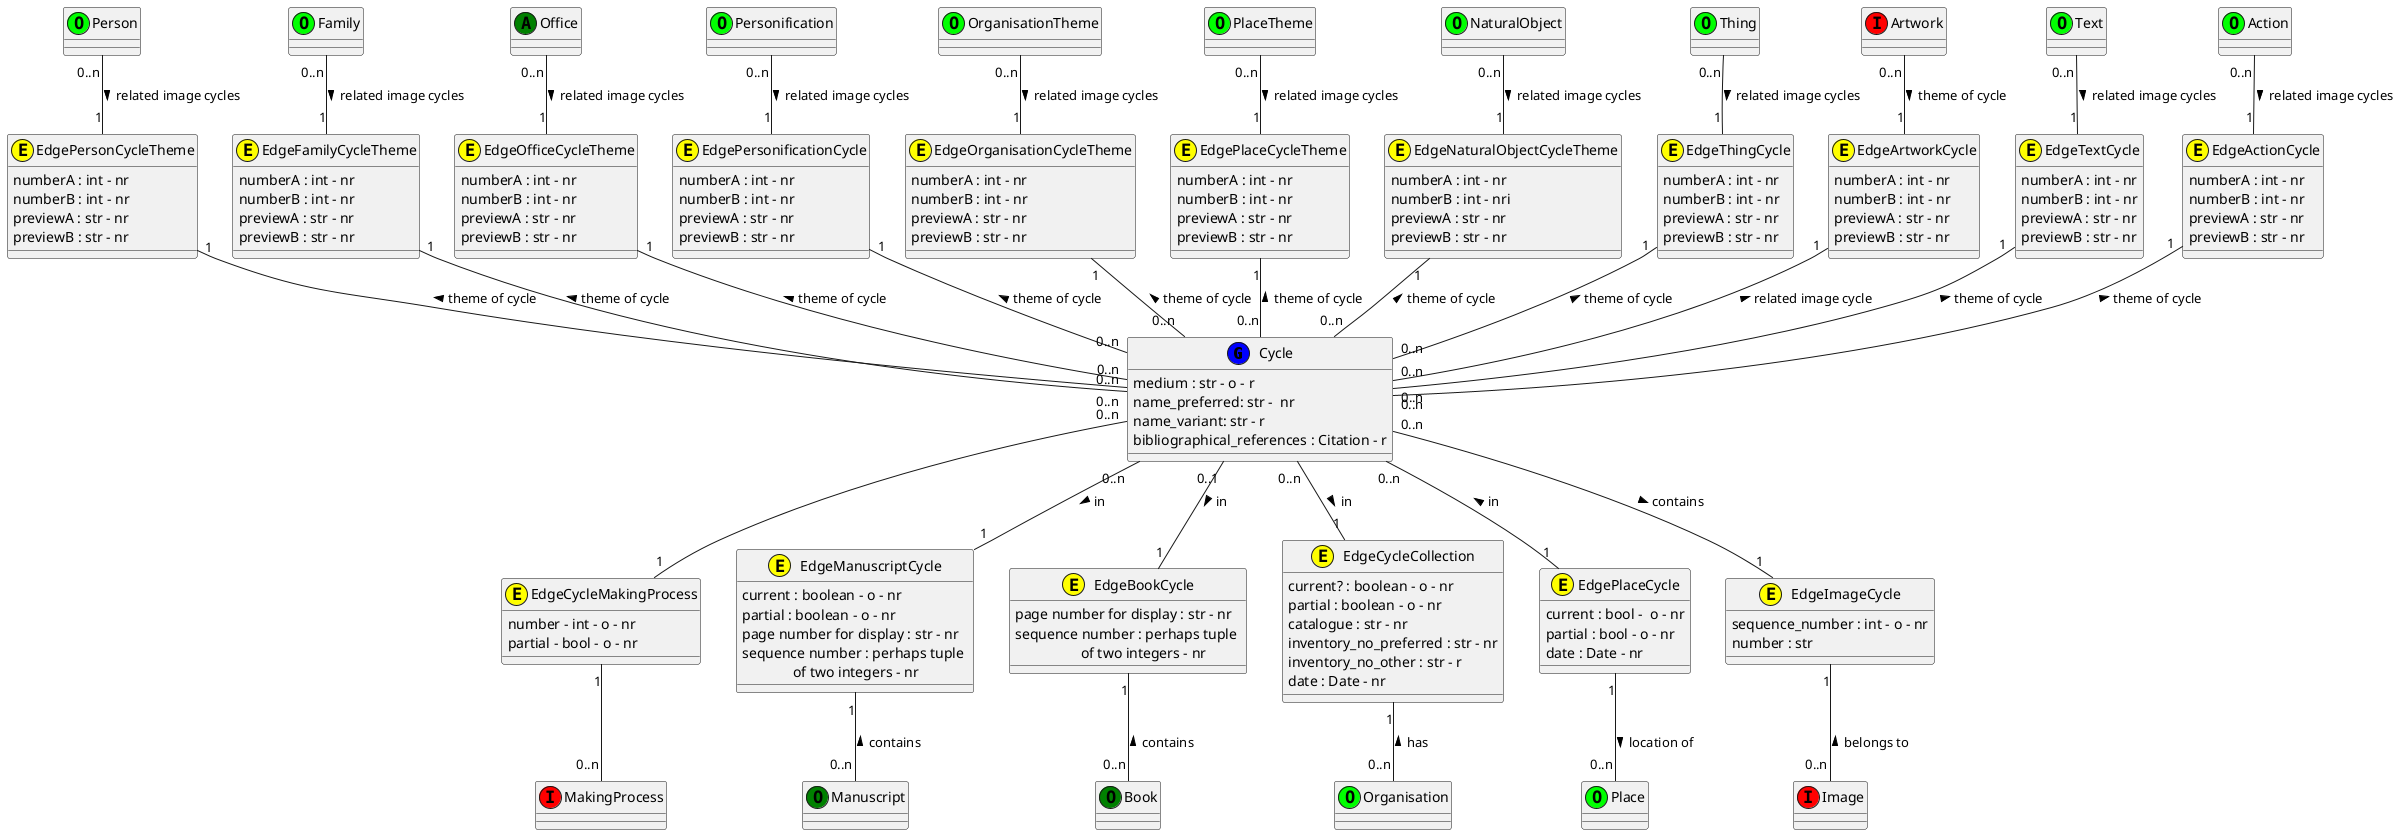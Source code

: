 @startuml Cycle

class Cycle <<(G,blue)>>
Cycle : medium : str - o - r
Cycle : name_preferred: str -  nr 
Cycle : name_variant: str - r
Cycle : bibliographical_references : Citation - r
class MakingProcess

class Person <<(O,lime)>>

class Family <<(O,lime)>>

class Office <<(A,green)>>

class Personification <<(O,lime)>>

class Organisation <<(O,lime)>>

class OrganisationTheme <<(O,lime)>>

class Place <<(O,lime)>>

class PlaceTheme <<(O,lime)>>

class NaturalObject <<(O,lime)>>

class Thing <<(O,lime)>>

class Artwork <<(I,red)>>

class Text <<(O,lime)>>

class Action <<(O,lime)>>

class MakingProcess <<(I,red)>>

class Manuscript <<(O,green)>>

class Book <<(O,green)>>

class Image <<(I,red)>>

class EdgePersonCycleTheme <<(E,yellow)>>
EdgePersonCycleTheme : numberA : int - nr
EdgePersonCycleTheme : numberB : int - nr
EdgePersonCycleTheme : previewA : str - nr
EdgePersonCycleTheme : previewB : str - nr

class EdgeFamilyCycleTheme <<(E,yellow)>>
EdgeFamilyCycleTheme : numberA : int - nr
EdgeFamilyCycleTheme : numberB : int - nr
EdgeFamilyCycleTheme : previewA : str - nr
EdgeFamilyCycleTheme : previewB : str - nr

class EdgeOfficeCycleTheme <<(E,yellow)>>
EdgeOfficeCycleTheme : numberA : int - nr
EdgeOfficeCycleTheme : numberB : int - nr
EdgeOfficeCycleTheme : previewA : str - nr
EdgeOfficeCycleTheme : previewB : str - nr

class EdgePersonificationCycle  <<(E,yellow)>>
EdgePersonificationCycle : numberA : int - nr
EdgePersonificationCycle : numberB : int - nr
EdgePersonificationCycle : previewA : str - nr
EdgePersonificationCycle : previewB : str - nr

class EdgeOrganisationCycleTheme  <<(E,yellow)>>
EdgeOrganisationCycleTheme : numberA : int - nr
EdgeOrganisationCycleTheme : numberB : int - nr
EdgeOrganisationCycleTheme : previewA : str - nr
EdgeOrganisationCycleTheme : previewB : str - nr

class EdgePlaceCycleTheme  <<(E,yellow)>>
EdgePlaceCycleTheme : numberA : int - nr
EdgePlaceCycleTheme : numberB : int - nr
EdgePlaceCycleTheme : previewA : str - nr
EdgePlaceCycleTheme : previewB : str - nr

class EdgeNaturalObjectCycleTheme  <<(E,yellow)>>
EdgeNaturalObjectCycleTheme : numberA : int - nr
EdgeNaturalObjectCycleTheme : numberB : int - nri
EdgeNaturalObjectCycleTheme : previewA : str - nr
EdgeNaturalObjectCycleTheme : previewB : str - nr

class EdgeThingCycle  <<(E,yellow)>>
EdgeThingCycle : numberA : int - nr
EdgeThingCycle : numberB : int - nr
EdgeThingCycle : previewA : str - nr
EdgeThingCycle : previewB : str - nr

class EdgeArtworkCycle << (E,yellow) >>
EdgeArtworkCycle : numberA : int - nr
EdgeArtworkCycle : numberB : int - nr
EdgeArtworkCycle : previewA : str - nr
EdgeArtworkCycle : previewB : str - nr

class EdgeTextCycle <<(E,yellow)>>
EdgeTextCycle : numberA : int - nr
EdgeTextCycle : numberB : int - nr
EdgeTextCycle : previewA : str - nr
EdgeTextCycle : previewB : str - nr

class EdgeActionCycle  <<(E,yellow)>>
EdgeActionCycle : numberA : int - nr
EdgeActionCycle : numberB : int - nr
EdgeActionCycle : previewA : str - nr
EdgeActionCycle : previewB : str - nr

class EdgeCycleMakingProcess  <<(E,yellow)>>
EdgeCycleMakingProcess : number - int - o - nr
EdgeCycleMakingProcess : partial - bool - o - nr

class EdgeManuscriptCycle  <<(E,yellow)>>
EdgeManuscriptCycle : current : boolean - o - nr
EdgeManuscriptCycle : partial : boolean - o - nr
EdgeManuscriptCycle : page number for display : str - nr
EdgeManuscriptCycle : sequence number : perhaps tuple \n              of two integers - nr

class EdgeBookCycle  <<(E,yellow)>>
EdgeBookCycle : page number for display : str - nr
EdgeBookCycle : sequence number : perhaps tuple \n                  of two integers - nr

class EdgeCycleCollection  <<(E,yellow)>>
EdgeCycleCollection : current? : boolean - o - nr
EdgeCycleCollection : partial : boolean - o - nr
EdgeCycleCollection : catalogue : str - nr
EdgeCycleCollection : inventory_no_preferred : str - nr
EdgeCycleCollection : inventory_no_other : str - r
EdgeCycleCollection : date : Date - nr

class EdgePlaceCycle  <<(E,yellow)>>
EdgePlaceCycle : current : bool -  o - nr
EdgePlaceCycle : partial : bool - o - nr
EdgePlaceCycle : date : Date - nr

class EdgeImageCycle <<(E,yellow)>>
EdgeImageCycle : sequence_number : int - o - nr
EdgeImageCycle : number : str




Person "0..n" -- "1" EdgePersonCycleTheme : related image cycles >
EdgePersonCycleTheme "1" -- "0..n" Cycle : theme of cycle <

Family "0..n" -- "1" EdgeFamilyCycleTheme : related image cycles >
EdgeFamilyCycleTheme "1" -- "0..n" Cycle : theme of cycle <

Personification "0..n" -- "1" EdgePersonificationCycle : related image cycles >
EdgePersonificationCycle "1" -- "0..n" Cycle : theme of cycle <

Office "0..n" -- "1" EdgeOfficeCycleTheme : related image cycles >
EdgeOfficeCycleTheme "1" -- "0..n" Cycle : theme of cycle <

OrganisationTheme "0..n" -- "1" EdgeOrganisationCycleTheme : related image cycles >
EdgeOrganisationCycleTheme "1" -- "0..n" Cycle : theme of cycle <

PlaceTheme "0..n" -- "1" EdgePlaceCycleTheme : related image cycles >
EdgePlaceCycleTheme "1" -- "0..n" Cycle : theme of cycle <

NaturalObject "0..n" -- "1" EdgeNaturalObjectCycleTheme : related image cycles >
EdgeNaturalObjectCycleTheme "1" -- "0..n" Cycle : theme of cycle <

Thing "0..n" -- "1" EdgeThingCycle : related image cycles >
EdgeThingCycle "1" -- "0..n" Cycle : theme of cycle <

Artwork "0..n" -- "1" EdgeArtworkCycle : theme of cycle >
EdgeArtworkCycle "1" -- "0..n" Cycle : related image cycle <

Text "0..n" -- "1" EdgeTextCycle : related image cycles >
EdgeTextCycle "1" -- "0..n" Cycle : theme of cycle <

Action "0..n" -- "1" EdgeActionCycle : related image cycles >
EdgeActionCycle "1" -- "0..n" Cycle : theme of cycle <

Cycle "0..n" -- "1" EdgeCycleMakingProcess 
EdgeCycleMakingProcess "1" -- "0..n" MakingProcess

Cycle "0..n" -- "1" EdgePlaceCycle : < in
EdgePlaceCycle  "1" -- "0..n" Place :  location of  >

Cycle "0..n" -- "1" EdgeCycleCollection : in >
EdgeCycleCollection "1" -- "0..n" Organisation : has  <

Cycle "0..n" -- "1" EdgeManuscriptCycle : in > 
EdgeManuscriptCycle "1" -- "0..n" Manuscript : contains <

Cycle "0..1" -- "1" EdgeBookCycle : in > 
EdgeBookCycle "1" -- "0..n" Book : contains <

Cycle "0..n" -- "1" EdgeImageCycle : > contains
EdgeImageCycle "1" -- "0..n" Image : belongs to <

@enduml